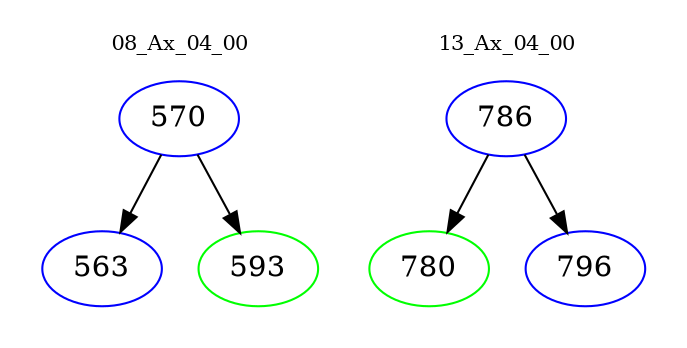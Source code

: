 digraph{
subgraph cluster_0 {
color = white
label = "08_Ax_04_00";
fontsize=10;
T0_570 [label="570", color="blue"]
T0_570 -> T0_563 [color="black"]
T0_563 [label="563", color="blue"]
T0_570 -> T0_593 [color="black"]
T0_593 [label="593", color="green"]
}
subgraph cluster_1 {
color = white
label = "13_Ax_04_00";
fontsize=10;
T1_786 [label="786", color="blue"]
T1_786 -> T1_780 [color="black"]
T1_780 [label="780", color="green"]
T1_786 -> T1_796 [color="black"]
T1_796 [label="796", color="blue"]
}
}
